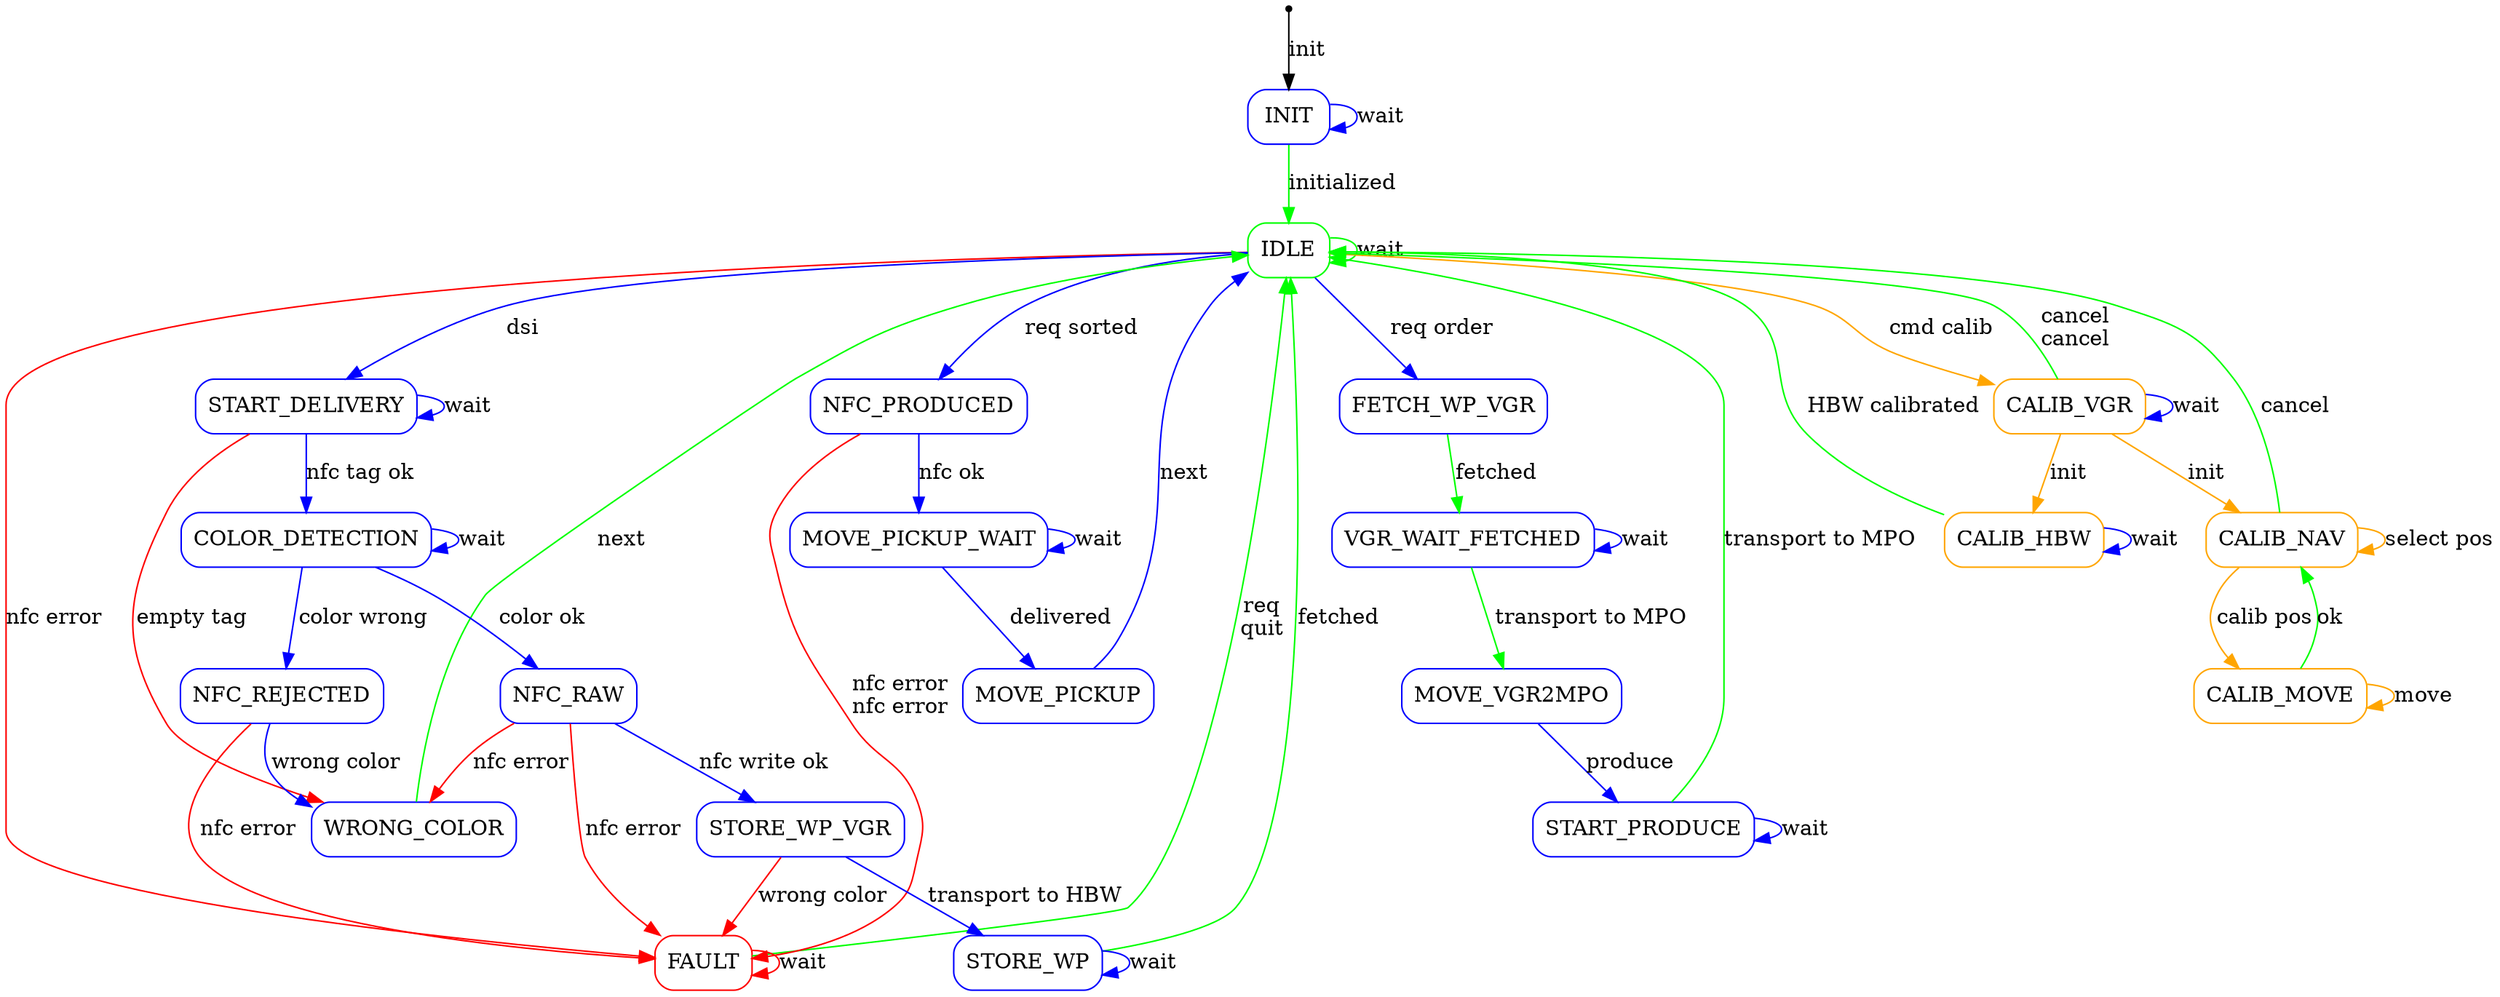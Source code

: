 digraph "generated by DocFsm" {
	node [shape = Mrecord];
	IDLE_0 [color = green, label = "IDLE"];
	FAULT_0 [color = red, label = "FAULT"];
	INIT_0 [color = blue, label = "INIT"];
	NFC_PRODUCED_0 [color = blue, label = "NFC_PRODUCED"];
	FETCH_WP_VGR_0 [color = blue, label = "FETCH_WP_VGR"];
	START_DELIVERY_0 [color = blue, label = "START_DELIVERY"];
	CALIB_VGR_0 [color = orange, label = "CALIB_VGR"];
	VGR_WAIT_FETCHED_0 [color = blue, label = "VGR_WAIT_FETCHED"];
	MOVE_VGR2MPO_0 [color = blue, label = "MOVE_VGR2MPO"];
	START_PRODUCE_0 [color = blue, label = "START_PRODUCE"];
	WRONG_COLOR_0 [color = blue, label = "WRONG_COLOR"];
	COLOR_DETECTION_0 [color = blue, label = "COLOR_DETECTION"];
	NFC_RAW_0 [color = blue, label = "NFC_RAW"];
	NFC_REJECTED_0 [color = blue, label = "NFC_REJECTED"];
	STORE_WP_VGR_0 [color = blue, label = "STORE_WP_VGR"];
	MOVE_PICKUP_WAIT_0 [color = blue, label = "MOVE_PICKUP_WAIT"];
	MOVE_PICKUP_0 [color = blue, label = "MOVE_PICKUP"];
	STORE_WP_0 [color = blue, label = "STORE_WP"];
	CALIB_HBW_0 [color = orange, label = "CALIB_HBW"];
	CALIB_NAV_0 [color = orange, label = "CALIB_NAV"];
	CALIB_MOVE_0 [color = orange, label = "CALIB_MOVE"];
	entry0_0 [shape = point, label = "entry0"];
	IDLE_0 -> FAULT_0 [color = red, label = "nfc error"];
	IDLE_0 -> NFC_PRODUCED_0 [color = blue, label = "req sorted"];
	IDLE_0 -> FETCH_WP_VGR_0 [color = blue, label = "req order"];
	IDLE_0 -> START_DELIVERY_0 [color = blue, label = "dsi"];
	IDLE_0 -> CALIB_VGR_0 [color = orange, label = "cmd calib"];
	IDLE_0 -> IDLE_0 [color = green, label = "wait"];
	FAULT_0 -> IDLE_0 [color = green, label = "req\nquit"];
	FAULT_0 -> FAULT_0 [color = red, label = "wait"];
	INIT_0 -> INIT_0 [color = blue, label = "wait"];
	INIT_0 -> IDLE_0 [color = green, label = "initialized"];
	NFC_PRODUCED_0 -> FAULT_0 [color = red, label = "nfc error\nnfc error"];
	NFC_PRODUCED_0 -> MOVE_PICKUP_WAIT_0 [color = blue, label = "nfc ok"];
	FETCH_WP_VGR_0 -> VGR_WAIT_FETCHED_0 [color = green, label = "fetched"];
	START_DELIVERY_0 -> WRONG_COLOR_0 [color = red, label = "empty tag"];
	START_DELIVERY_0 -> COLOR_DETECTION_0 [color = blue, label = "nfc tag ok"];
	START_DELIVERY_0 -> START_DELIVERY_0 [color = blue, label = "wait"];
	CALIB_VGR_0 -> CALIB_HBW_0 [color = orange, label = "init"];
	CALIB_VGR_0 -> CALIB_NAV_0 [color = orange, label = "init"];
	CALIB_VGR_0 -> IDLE_0 [color = green, label = "cancel\ncancel"];
	CALIB_VGR_0 -> CALIB_VGR_0 [color = blue, label = "wait"];
	VGR_WAIT_FETCHED_0 -> MOVE_VGR2MPO_0 [color = green, label = "transport to MPO"];
	VGR_WAIT_FETCHED_0 -> VGR_WAIT_FETCHED_0 [color = blue, label = "wait"];
	MOVE_VGR2MPO_0 -> START_PRODUCE_0 [color = blue, label = "produce"];
	START_PRODUCE_0 -> IDLE_0 [color = green, label = "transport to MPO"];
	START_PRODUCE_0 -> START_PRODUCE_0 [color = blue, label = "wait"];
	WRONG_COLOR_0 -> IDLE_0 [color = green, label = "next"];
	COLOR_DETECTION_0 -> NFC_RAW_0 [color = blue, label = "color ok"];
	COLOR_DETECTION_0 -> NFC_REJECTED_0 [color = blue, label = "color wrong"];
	COLOR_DETECTION_0 -> COLOR_DETECTION_0 [color = blue, label = "wait"];
	NFC_RAW_0 -> WRONG_COLOR_0 [color = red, label = "nfc error"];
	NFC_RAW_0 -> FAULT_0 [color = red, label = "nfc error"];
	NFC_RAW_0 -> STORE_WP_VGR_0 [color = blue, label = "nfc write ok"];
	NFC_REJECTED_0 -> FAULT_0 [color = red, label = "nfc error"];
	NFC_REJECTED_0 -> WRONG_COLOR_0 [color = blue, label = "wrong color"];
	STORE_WP_VGR_0 -> FAULT_0 [color = red, label = "wrong color"];
	STORE_WP_VGR_0 -> STORE_WP_0 [color = blue, label = "transport to HBW"];
	MOVE_PICKUP_WAIT_0 -> MOVE_PICKUP_0 [color = blue, label = "delivered"];
	MOVE_PICKUP_WAIT_0 -> MOVE_PICKUP_WAIT_0 [color = blue, label = "wait"];
	MOVE_PICKUP_0 -> IDLE_0 [color = blue, label = "next"];
	STORE_WP_0 -> IDLE_0 [color = green, label = "fetched"];
	STORE_WP_0 -> STORE_WP_0 [color = blue, label = "wait"];
	CALIB_HBW_0 -> IDLE_0 [color = green, label = "HBW calibrated"];
	CALIB_HBW_0 -> CALIB_HBW_0 [color = blue, label = "wait"];
	CALIB_NAV_0 -> IDLE_0 [color = green, label = "cancel"];
	CALIB_NAV_0 -> CALIB_MOVE_0 [color = orange, label = "calib pos"];
	CALIB_NAV_0 -> CALIB_NAV_0 [color = orange, label = "select pos"];
	CALIB_MOVE_0 -> CALIB_MOVE_0 [color = orange, label = "move"];
	CALIB_MOVE_0 -> CALIB_NAV_0 [color = green, label = "ok"];
	entry0_0 -> INIT_0 [color = black, label = "init"];
}
